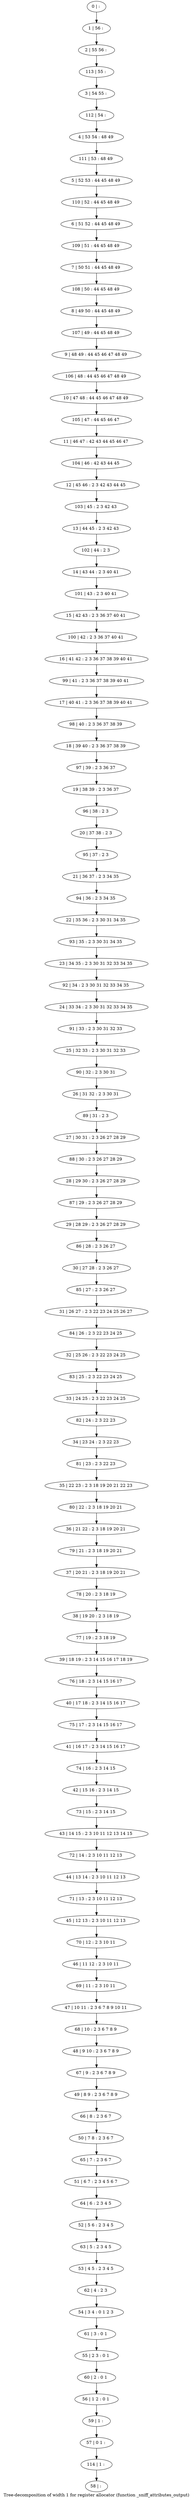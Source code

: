 digraph G {
graph [label="Tree-decomposition of width 1 for register allocator (function _sniff_attributes_output)"]
0[label="0 | : "];
1[label="1 | 56 : "];
2[label="2 | 55 56 : "];
3[label="3 | 54 55 : "];
4[label="4 | 53 54 : 48 49 "];
5[label="5 | 52 53 : 44 45 48 49 "];
6[label="6 | 51 52 : 44 45 48 49 "];
7[label="7 | 50 51 : 44 45 48 49 "];
8[label="8 | 49 50 : 44 45 48 49 "];
9[label="9 | 48 49 : 44 45 46 47 48 49 "];
10[label="10 | 47 48 : 44 45 46 47 48 49 "];
11[label="11 | 46 47 : 42 43 44 45 46 47 "];
12[label="12 | 45 46 : 2 3 42 43 44 45 "];
13[label="13 | 44 45 : 2 3 42 43 "];
14[label="14 | 43 44 : 2 3 40 41 "];
15[label="15 | 42 43 : 2 3 36 37 40 41 "];
16[label="16 | 41 42 : 2 3 36 37 38 39 40 41 "];
17[label="17 | 40 41 : 2 3 36 37 38 39 40 41 "];
18[label="18 | 39 40 : 2 3 36 37 38 39 "];
19[label="19 | 38 39 : 2 3 36 37 "];
20[label="20 | 37 38 : 2 3 "];
21[label="21 | 36 37 : 2 3 34 35 "];
22[label="22 | 35 36 : 2 3 30 31 34 35 "];
23[label="23 | 34 35 : 2 3 30 31 32 33 34 35 "];
24[label="24 | 33 34 : 2 3 30 31 32 33 34 35 "];
25[label="25 | 32 33 : 2 3 30 31 32 33 "];
26[label="26 | 31 32 : 2 3 30 31 "];
27[label="27 | 30 31 : 2 3 26 27 28 29 "];
28[label="28 | 29 30 : 2 3 26 27 28 29 "];
29[label="29 | 28 29 : 2 3 26 27 28 29 "];
30[label="30 | 27 28 : 2 3 26 27 "];
31[label="31 | 26 27 : 2 3 22 23 24 25 26 27 "];
32[label="32 | 25 26 : 2 3 22 23 24 25 "];
33[label="33 | 24 25 : 2 3 22 23 24 25 "];
34[label="34 | 23 24 : 2 3 22 23 "];
35[label="35 | 22 23 : 2 3 18 19 20 21 22 23 "];
36[label="36 | 21 22 : 2 3 18 19 20 21 "];
37[label="37 | 20 21 : 2 3 18 19 20 21 "];
38[label="38 | 19 20 : 2 3 18 19 "];
39[label="39 | 18 19 : 2 3 14 15 16 17 18 19 "];
40[label="40 | 17 18 : 2 3 14 15 16 17 "];
41[label="41 | 16 17 : 2 3 14 15 16 17 "];
42[label="42 | 15 16 : 2 3 14 15 "];
43[label="43 | 14 15 : 2 3 10 11 12 13 14 15 "];
44[label="44 | 13 14 : 2 3 10 11 12 13 "];
45[label="45 | 12 13 : 2 3 10 11 12 13 "];
46[label="46 | 11 12 : 2 3 10 11 "];
47[label="47 | 10 11 : 2 3 6 7 8 9 10 11 "];
48[label="48 | 9 10 : 2 3 6 7 8 9 "];
49[label="49 | 8 9 : 2 3 6 7 8 9 "];
50[label="50 | 7 8 : 2 3 6 7 "];
51[label="51 | 6 7 : 2 3 4 5 6 7 "];
52[label="52 | 5 6 : 2 3 4 5 "];
53[label="53 | 4 5 : 2 3 4 5 "];
54[label="54 | 3 4 : 0 1 2 3 "];
55[label="55 | 2 3 : 0 1 "];
56[label="56 | 1 2 : 0 1 "];
57[label="57 | 0 1 : "];
58[label="58 | : "];
59[label="59 | 1 : "];
60[label="60 | 2 : 0 1 "];
61[label="61 | 3 : 0 1 "];
62[label="62 | 4 : 2 3 "];
63[label="63 | 5 : 2 3 4 5 "];
64[label="64 | 6 : 2 3 4 5 "];
65[label="65 | 7 : 2 3 6 7 "];
66[label="66 | 8 : 2 3 6 7 "];
67[label="67 | 9 : 2 3 6 7 8 9 "];
68[label="68 | 10 : 2 3 6 7 8 9 "];
69[label="69 | 11 : 2 3 10 11 "];
70[label="70 | 12 : 2 3 10 11 "];
71[label="71 | 13 : 2 3 10 11 12 13 "];
72[label="72 | 14 : 2 3 10 11 12 13 "];
73[label="73 | 15 : 2 3 14 15 "];
74[label="74 | 16 : 2 3 14 15 "];
75[label="75 | 17 : 2 3 14 15 16 17 "];
76[label="76 | 18 : 2 3 14 15 16 17 "];
77[label="77 | 19 : 2 3 18 19 "];
78[label="78 | 20 : 2 3 18 19 "];
79[label="79 | 21 : 2 3 18 19 20 21 "];
80[label="80 | 22 : 2 3 18 19 20 21 "];
81[label="81 | 23 : 2 3 22 23 "];
82[label="82 | 24 : 2 3 22 23 "];
83[label="83 | 25 : 2 3 22 23 24 25 "];
84[label="84 | 26 : 2 3 22 23 24 25 "];
85[label="85 | 27 : 2 3 26 27 "];
86[label="86 | 28 : 2 3 26 27 "];
87[label="87 | 29 : 2 3 26 27 28 29 "];
88[label="88 | 30 : 2 3 26 27 28 29 "];
89[label="89 | 31 : 2 3 "];
90[label="90 | 32 : 2 3 30 31 "];
91[label="91 | 33 : 2 3 30 31 32 33 "];
92[label="92 | 34 : 2 3 30 31 32 33 34 35 "];
93[label="93 | 35 : 2 3 30 31 34 35 "];
94[label="94 | 36 : 2 3 34 35 "];
95[label="95 | 37 : 2 3 "];
96[label="96 | 38 : 2 3 "];
97[label="97 | 39 : 2 3 36 37 "];
98[label="98 | 40 : 2 3 36 37 38 39 "];
99[label="99 | 41 : 2 3 36 37 38 39 40 41 "];
100[label="100 | 42 : 2 3 36 37 40 41 "];
101[label="101 | 43 : 2 3 40 41 "];
102[label="102 | 44 : 2 3 "];
103[label="103 | 45 : 2 3 42 43 "];
104[label="104 | 46 : 42 43 44 45 "];
105[label="105 | 47 : 44 45 46 47 "];
106[label="106 | 48 : 44 45 46 47 48 49 "];
107[label="107 | 49 : 44 45 48 49 "];
108[label="108 | 50 : 44 45 48 49 "];
109[label="109 | 51 : 44 45 48 49 "];
110[label="110 | 52 : 44 45 48 49 "];
111[label="111 | 53 : 48 49 "];
112[label="112 | 54 : "];
113[label="113 | 55 : "];
114[label="114 | 1 : "];
0->1 ;
1->2 ;
59->57 ;
56->59 ;
60->56 ;
55->60 ;
61->55 ;
54->61 ;
62->54 ;
53->62 ;
63->53 ;
52->63 ;
64->52 ;
51->64 ;
65->51 ;
50->65 ;
66->50 ;
49->66 ;
67->49 ;
48->67 ;
68->48 ;
47->68 ;
69->47 ;
46->69 ;
70->46 ;
45->70 ;
71->45 ;
44->71 ;
72->44 ;
43->72 ;
73->43 ;
42->73 ;
74->42 ;
41->74 ;
75->41 ;
40->75 ;
76->40 ;
39->76 ;
77->39 ;
38->77 ;
78->38 ;
37->78 ;
79->37 ;
36->79 ;
80->36 ;
35->80 ;
81->35 ;
34->81 ;
82->34 ;
33->82 ;
83->33 ;
32->83 ;
84->32 ;
31->84 ;
85->31 ;
30->85 ;
86->30 ;
29->86 ;
87->29 ;
28->87 ;
88->28 ;
27->88 ;
89->27 ;
26->89 ;
90->26 ;
25->90 ;
91->25 ;
24->91 ;
92->24 ;
23->92 ;
93->23 ;
22->93 ;
94->22 ;
21->94 ;
95->21 ;
20->95 ;
96->20 ;
19->96 ;
97->19 ;
18->97 ;
98->18 ;
17->98 ;
99->17 ;
16->99 ;
100->16 ;
15->100 ;
101->15 ;
14->101 ;
102->14 ;
13->102 ;
103->13 ;
12->103 ;
104->12 ;
11->104 ;
105->11 ;
10->105 ;
106->10 ;
9->106 ;
107->9 ;
8->107 ;
108->8 ;
7->108 ;
109->7 ;
6->109 ;
110->6 ;
5->110 ;
111->5 ;
4->111 ;
112->4 ;
3->112 ;
113->3 ;
2->113 ;
114->58 ;
57->114 ;
}
